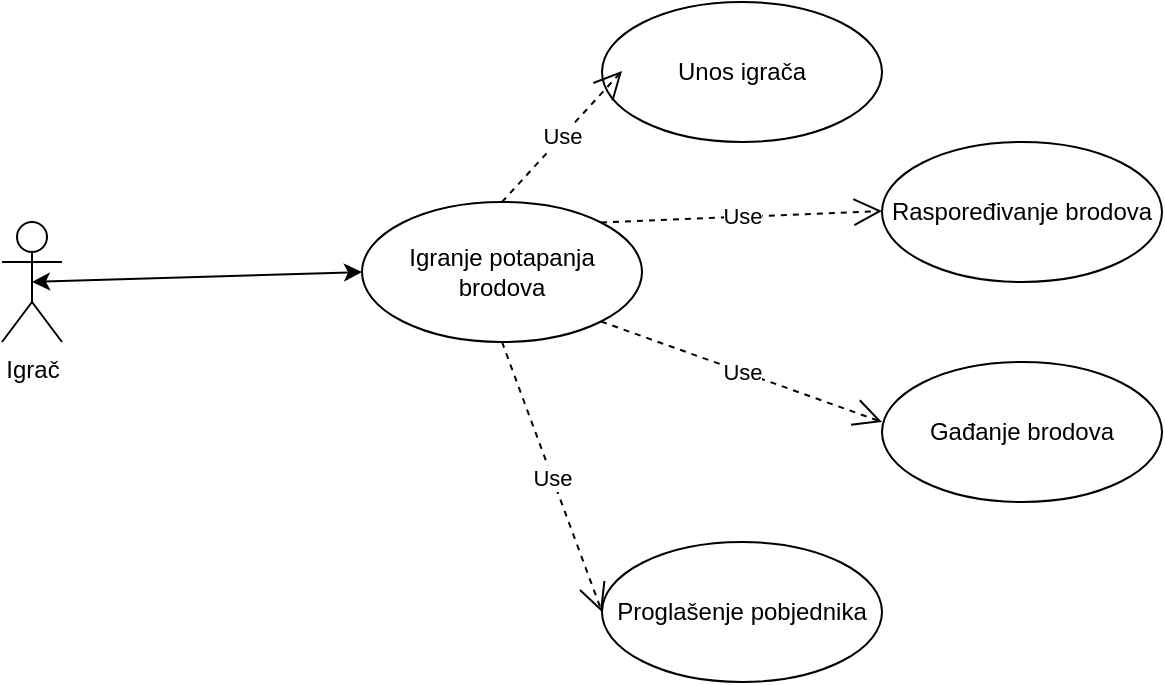 <mxfile version="14.1.9" type="github" pages="6">
  <diagram id="_6fq170l_UNTLEr8yAsa" name="UseCase:Igranje potapanja brodova">
    <mxGraphModel dx="1038" dy="580" grid="1" gridSize="10" guides="1" tooltips="1" connect="1" arrows="1" fold="1" page="1" pageScale="1" pageWidth="827" pageHeight="1169" math="0" shadow="0">
      <root>
        <mxCell id="0" />
        <mxCell id="1" parent="0" />
        <mxCell id="X9FTrpauw9Sq85jZie8o-1" value="Igrač" style="shape=umlActor;verticalLabelPosition=bottom;verticalAlign=top;html=1;outlineConnect=0;" parent="1" vertex="1">
          <mxGeometry x="80" y="120" width="30" height="60" as="geometry" />
        </mxCell>
        <mxCell id="X9FTrpauw9Sq85jZie8o-6" value="Igranje potapanja brodova" style="ellipse;whiteSpace=wrap;html=1;" parent="1" vertex="1">
          <mxGeometry x="260" y="110" width="140" height="70" as="geometry" />
        </mxCell>
        <mxCell id="X9FTrpauw9Sq85jZie8o-7" value="" style="endArrow=classic;startArrow=classic;html=1;exitX=0.5;exitY=0.5;exitDx=0;exitDy=0;exitPerimeter=0;entryX=0;entryY=0.5;entryDx=0;entryDy=0;" parent="1" source="X9FTrpauw9Sq85jZie8o-1" target="X9FTrpauw9Sq85jZie8o-6" edge="1">
          <mxGeometry width="50" height="50" relative="1" as="geometry">
            <mxPoint x="390" y="320" as="sourcePoint" />
            <mxPoint x="440" y="270" as="targetPoint" />
          </mxGeometry>
        </mxCell>
        <mxCell id="X9FTrpauw9Sq85jZie8o-8" value="Unos igrača&lt;span style=&quot;color: rgba(0 , 0 , 0 , 0) ; font-family: monospace ; font-size: 0px&quot;&gt;%3CmxGraphModel%3E%3Croot%3E%3CmxCell%20id%3D%220%22%2F%3E%3CmxCell%20id%3D%221%22%20parent%3D%220%22%2F%3E%3CmxCell%20id%3D%222%22%20value%3D%22Igranje%20potapanja%20bodova%22%20style%3D%22ellipse%3BwhiteSpace%3Dwrap%3Bhtml%3D1%3B%22%20vertex%3D%221%22%20parent%3D%221%22%3E%3CmxGeometry%20x%3D%22260%22%20y%3D%22110%22%20width%3D%22140%22%20height%3D%2270%22%20as%3D%22geometry%22%2F%3E%3C%2FmxCell%3E%3C%2Froot%3E%3C%2FmxGraphModel%3E&lt;/span&gt;" style="ellipse;whiteSpace=wrap;html=1;" parent="1" vertex="1">
          <mxGeometry x="380" y="10" width="140" height="70" as="geometry" />
        </mxCell>
        <mxCell id="X9FTrpauw9Sq85jZie8o-9" value="Raspoređivanje brodova&lt;span style=&quot;color: rgba(0 , 0 , 0 , 0) ; font-family: monospace ; font-size: 0px&quot;&gt;%3CmxGraphModel%3E%3Croot%3E%3CmxCell%20id%3D%220%22%2F%3E%3CmxCell%20id%3D%221%22%20parent%3D%220%22%2F%3E%3CmxCell%20id%3D%222%22%20value%3D%22Igranje%20potapanja%20bodova%22%20style%3D%22ellipse%3BwhiteSpace%3Dwrap%3Bhtml%3D1%3B%22%20vertex%3D%221%22%20parent%3D%221%22%3E%3CmxGeometry%20x%3D%22260%22%20y%3D%22110%22%20width%3D%22140%22%20height%3D%2270%22%20as%3D%22geometry%22%2F%3E%3C%2FmxCell%3E%3C%2Froot%3E%3C%2FmxGraphModel%3E&lt;/span&gt;" style="ellipse;whiteSpace=wrap;html=1;" parent="1" vertex="1">
          <mxGeometry x="520" y="80" width="140" height="70" as="geometry" />
        </mxCell>
        <mxCell id="X9FTrpauw9Sq85jZie8o-10" value="Gađanje brodova" style="ellipse;whiteSpace=wrap;html=1;" parent="1" vertex="1">
          <mxGeometry x="520" y="190" width="140" height="70" as="geometry" />
        </mxCell>
        <mxCell id="X9FTrpauw9Sq85jZie8o-11" value="Proglašenje pobjednika" style="ellipse;whiteSpace=wrap;html=1;" parent="1" vertex="1">
          <mxGeometry x="380" y="280" width="140" height="70" as="geometry" />
        </mxCell>
        <mxCell id="X9FTrpauw9Sq85jZie8o-12" value="Use" style="endArrow=open;endSize=12;dashed=1;html=1;exitX=0.5;exitY=1;exitDx=0;exitDy=0;entryX=0;entryY=0.5;entryDx=0;entryDy=0;" parent="1" source="X9FTrpauw9Sq85jZie8o-6" target="X9FTrpauw9Sq85jZie8o-11" edge="1">
          <mxGeometry width="160" relative="1" as="geometry">
            <mxPoint x="200" y="260" as="sourcePoint" />
            <mxPoint x="360" y="260" as="targetPoint" />
          </mxGeometry>
        </mxCell>
        <mxCell id="X9FTrpauw9Sq85jZie8o-14" value="Use" style="endArrow=open;endSize=12;dashed=1;html=1;exitX=0.5;exitY=0;exitDx=0;exitDy=0;" parent="1" source="X9FTrpauw9Sq85jZie8o-6" edge="1">
          <mxGeometry width="160" relative="1" as="geometry">
            <mxPoint x="230" y="44.5" as="sourcePoint" />
            <mxPoint x="390" y="44.5" as="targetPoint" />
          </mxGeometry>
        </mxCell>
        <mxCell id="X9FTrpauw9Sq85jZie8o-15" value="Use" style="endArrow=open;endSize=12;dashed=1;html=1;exitX=1;exitY=0;exitDx=0;exitDy=0;" parent="1" source="X9FTrpauw9Sq85jZie8o-6" edge="1">
          <mxGeometry width="160" relative="1" as="geometry">
            <mxPoint x="360" y="114.5" as="sourcePoint" />
            <mxPoint x="520" y="114.5" as="targetPoint" />
          </mxGeometry>
        </mxCell>
        <mxCell id="X9FTrpauw9Sq85jZie8o-16" value="Use" style="endArrow=open;endSize=12;dashed=1;html=1;exitX=1;exitY=1;exitDx=0;exitDy=0;" parent="1" source="X9FTrpauw9Sq85jZie8o-6" edge="1">
          <mxGeometry width="160" relative="1" as="geometry">
            <mxPoint x="360" y="220" as="sourcePoint" />
            <mxPoint x="520" y="220" as="targetPoint" />
          </mxGeometry>
        </mxCell>
      </root>
    </mxGraphModel>
  </diagram>
  <diagram id="Rs0sGWx0MR4FlPed3_t9" name="Activity: Igranje potapanja brodova">
    <mxGraphModel dx="1038" dy="580" grid="1" gridSize="10" guides="1" tooltips="1" connect="1" arrows="1" fold="1" page="1" pageScale="1" pageWidth="827" pageHeight="1169" math="0" shadow="0">
      <root>
        <mxCell id="9JtUEKH2HQr9pTNVLQUo-0" />
        <mxCell id="9JtUEKH2HQr9pTNVLQUo-1" parent="9JtUEKH2HQr9pTNVLQUo-0" />
        <mxCell id="WyER6WKlKvxL-8R68GmU-0" value="" style="ellipse;html=1;shape=startState;fillColor=#000000;strokeColor=#ff0000;" parent="9JtUEKH2HQr9pTNVLQUo-1" vertex="1">
          <mxGeometry x="360" y="70" width="30" height="30" as="geometry" />
        </mxCell>
        <mxCell id="WyER6WKlKvxL-8R68GmU-1" value="" style="edgeStyle=orthogonalEdgeStyle;html=1;verticalAlign=bottom;endArrow=open;endSize=8;strokeColor=#ff0000;" parent="9JtUEKH2HQr9pTNVLQUo-1" source="WyER6WKlKvxL-8R68GmU-0" edge="1">
          <mxGeometry relative="1" as="geometry">
            <mxPoint x="375" y="160" as="targetPoint" />
          </mxGeometry>
        </mxCell>
        <mxCell id="WyER6WKlKvxL-8R68GmU-2" value="Unos igrača&lt;span style=&quot;color: rgba(0 , 0 , 0 , 0) ; font-family: monospace ; font-size: 0px&quot;&gt;%3CmxGraphModel%3E%3Croot%3E%3CmxCell%20id%3D%220%22%2F%3E%3CmxCell%20id%3D%221%22%20parent%3D%220%22%2F%3E%3CmxCell%20id%3D%222%22%20value%3D%22Igranje%20potapanja%20bodova%22%20style%3D%22ellipse%3BwhiteSpace%3Dwrap%3Bhtml%3D1%3B%22%20vertex%3D%221%22%20parent%3D%221%22%3E%3CmxGeometry%20x%3D%22260%22%20y%3D%22110%22%20width%3D%22140%22%20height%3D%2270%22%20as%3D%22geometry%22%2F%3E%3C%2FmxCell%3E%3C%2Froot%3E%3C%2FmxGraphModel%3E&lt;/span&gt;&amp;nbsp;" style="rounded=1;whiteSpace=wrap;html=1;arcSize=40;fontColor=#000000;fillColor=#ffffc0;strokeColor=#ff0000;" parent="9JtUEKH2HQr9pTNVLQUo-1" vertex="1">
          <mxGeometry x="315" y="160" width="120" height="40" as="geometry" />
        </mxCell>
        <mxCell id="WyER6WKlKvxL-8R68GmU-3" value="" style="edgeStyle=orthogonalEdgeStyle;html=1;verticalAlign=bottom;endArrow=open;endSize=8;strokeColor=#ff0000;" parent="9JtUEKH2HQr9pTNVLQUo-1" source="WyER6WKlKvxL-8R68GmU-2" edge="1">
          <mxGeometry relative="1" as="geometry">
            <mxPoint x="375" y="260" as="targetPoint" />
          </mxGeometry>
        </mxCell>
        <mxCell id="WyER6WKlKvxL-8R68GmU-4" value="Raspoređivanje brodova&lt;span style=&quot;color: rgba(0 , 0 , 0 , 0) ; font-family: monospace ; font-size: 0px&quot;&gt;%3CmxGraphModel%3E%3Croot%3E%3CmxCell%20id%3D%220%22%2F%3E%3CmxCell%20id%3D%221%22%20parent%3D%220%22%2F%3E%3CmxCell%20id%3D%222%22%20value%3D%22Igranje%20potapanja%20bodova%22%20style%3D%22ellipse%3BwhiteSpace%3Dwrap%3Bhtml%3D1%3B%22%20vertex%3D%221%22%20parent%3D%221%22%3E%3CmxGeometry%20x%3D%22260%22%20y%3D%22110%22%20width%3D%22140%22%20height%3D%2270%22%20as%3D%22geometry%22%2F%3E%3C%2FmxCell%3E%3C%2Froot%3E%3C%2FmxGraphModel%3E&lt;/span&gt;" style="rounded=1;whiteSpace=wrap;html=1;arcSize=40;fontColor=#000000;fillColor=#ffffc0;strokeColor=#ff0000;" parent="9JtUEKH2HQr9pTNVLQUo-1" vertex="1">
          <mxGeometry x="315" y="260" width="120" height="40" as="geometry" />
        </mxCell>
        <mxCell id="WyER6WKlKvxL-8R68GmU-5" value="" style="edgeStyle=orthogonalEdgeStyle;html=1;verticalAlign=bottom;endArrow=open;endSize=8;strokeColor=#ff0000;" parent="9JtUEKH2HQr9pTNVLQUo-1" source="WyER6WKlKvxL-8R68GmU-4" edge="1">
          <mxGeometry relative="1" as="geometry">
            <mxPoint x="375" y="360" as="targetPoint" />
          </mxGeometry>
        </mxCell>
        <mxCell id="WyER6WKlKvxL-8R68GmU-6" value="Igrači imaju nepotopljene brodove" style="rhombus;whiteSpace=wrap;html=1;fillColor=#ffffc0;strokeColor=#ff0000;" parent="9JtUEKH2HQr9pTNVLQUo-1" vertex="1">
          <mxGeometry x="290" y="360" width="170" height="90" as="geometry" />
        </mxCell>
        <mxCell id="WyER6WKlKvxL-8R68GmU-7" value="no" style="edgeStyle=orthogonalEdgeStyle;html=1;align=left;verticalAlign=bottom;endArrow=open;endSize=8;strokeColor=#ff0000;" parent="9JtUEKH2HQr9pTNVLQUo-1" source="WyER6WKlKvxL-8R68GmU-6" edge="1">
          <mxGeometry x="-1" relative="1" as="geometry">
            <mxPoint x="570" y="530" as="targetPoint" />
          </mxGeometry>
        </mxCell>
        <mxCell id="WyER6WKlKvxL-8R68GmU-8" value="yes" style="edgeStyle=orthogonalEdgeStyle;html=1;align=left;verticalAlign=top;endArrow=open;endSize=8;strokeColor=#ff0000;" parent="9JtUEKH2HQr9pTNVLQUo-1" source="WyER6WKlKvxL-8R68GmU-6" edge="1">
          <mxGeometry x="-1" relative="1" as="geometry">
            <mxPoint x="375" y="520" as="targetPoint" />
          </mxGeometry>
        </mxCell>
        <mxCell id="WyER6WKlKvxL-8R68GmU-9" value="Gađanje brodova" style="rounded=1;whiteSpace=wrap;html=1;arcSize=40;fontColor=#000000;fillColor=#ffffc0;strokeColor=#ff0000;" parent="9JtUEKH2HQr9pTNVLQUo-1" vertex="1">
          <mxGeometry x="320" y="520" width="120" height="40" as="geometry" />
        </mxCell>
        <mxCell id="WyER6WKlKvxL-8R68GmU-10" value="" style="edgeStyle=orthogonalEdgeStyle;html=1;verticalAlign=bottom;endArrow=open;endSize=8;strokeColor=#ff0000;entryX=0;entryY=0.5;entryDx=0;entryDy=0;" parent="9JtUEKH2HQr9pTNVLQUo-1" source="WyER6WKlKvxL-8R68GmU-9" target="WyER6WKlKvxL-8R68GmU-6" edge="1">
          <mxGeometry relative="1" as="geometry">
            <mxPoint x="240" y="400" as="targetPoint" />
            <Array as="points">
              <mxPoint x="380" y="580" />
              <mxPoint x="200" y="580" />
              <mxPoint x="200" y="405" />
            </Array>
          </mxGeometry>
        </mxCell>
        <mxCell id="WyER6WKlKvxL-8R68GmU-11" value="Proglašenje pobjednika" style="rounded=1;whiteSpace=wrap;html=1;arcSize=40;fontColor=#000000;fillColor=#ffffc0;strokeColor=#ff0000;" parent="9JtUEKH2HQr9pTNVLQUo-1" vertex="1">
          <mxGeometry x="510" y="530" width="120" height="40" as="geometry" />
        </mxCell>
        <mxCell id="WyER6WKlKvxL-8R68GmU-12" value="" style="edgeStyle=orthogonalEdgeStyle;html=1;verticalAlign=bottom;endArrow=open;endSize=8;strokeColor=#ff0000;" parent="9JtUEKH2HQr9pTNVLQUo-1" source="WyER6WKlKvxL-8R68GmU-11" edge="1">
          <mxGeometry relative="1" as="geometry">
            <mxPoint x="570" y="630" as="targetPoint" />
          </mxGeometry>
        </mxCell>
        <mxCell id="WyER6WKlKvxL-8R68GmU-13" value="" style="ellipse;html=1;shape=endState;fillColor=#000000;strokeColor=#ff0000;" parent="9JtUEKH2HQr9pTNVLQUo-1" vertex="1">
          <mxGeometry x="555" y="630" width="30" height="30" as="geometry" />
        </mxCell>
      </root>
    </mxGraphModel>
  </diagram>
  <diagram id="_mE0Gat9z1YqofICLdKb" name="Activity: Unos igrača">
    <mxGraphModel dx="1038" dy="580" grid="1" gridSize="10" guides="1" tooltips="1" connect="1" arrows="1" fold="1" page="1" pageScale="1" pageWidth="827" pageHeight="1169" math="0" shadow="0">
      <root>
        <mxCell id="ocSYI3KIZju1cx2uxM8I-0" />
        <mxCell id="ocSYI3KIZju1cx2uxM8I-1" parent="ocSYI3KIZju1cx2uxM8I-0" />
        <mxCell id="ocSYI3KIZju1cx2uxM8I-2" value="" style="ellipse;html=1;shape=startState;fillColor=#000000;strokeColor=#ff0000;" parent="ocSYI3KIZju1cx2uxM8I-1" vertex="1">
          <mxGeometry x="370" y="100" width="30" height="30" as="geometry" />
        </mxCell>
        <mxCell id="ocSYI3KIZju1cx2uxM8I-3" value="" style="edgeStyle=orthogonalEdgeStyle;html=1;verticalAlign=bottom;endArrow=open;endSize=8;strokeColor=#ff0000;" parent="ocSYI3KIZju1cx2uxM8I-1" source="ocSYI3KIZju1cx2uxM8I-2" edge="1">
          <mxGeometry relative="1" as="geometry">
            <mxPoint x="385" y="190" as="targetPoint" />
          </mxGeometry>
        </mxCell>
        <mxCell id="ocSYI3KIZju1cx2uxM8I-4" value="Sustav prikaže unos imena" style="rounded=1;whiteSpace=wrap;html=1;arcSize=40;fontColor=#000000;fillColor=#ffffc0;strokeColor=#ff0000;" parent="ocSYI3KIZju1cx2uxM8I-1" vertex="1">
          <mxGeometry x="325" y="190" width="120" height="40" as="geometry" />
        </mxCell>
        <mxCell id="ocSYI3KIZju1cx2uxM8I-5" value="" style="edgeStyle=orthogonalEdgeStyle;html=1;verticalAlign=bottom;endArrow=open;endSize=8;strokeColor=#ff0000;" parent="ocSYI3KIZju1cx2uxM8I-1" source="ocSYI3KIZju1cx2uxM8I-4" edge="1">
          <mxGeometry relative="1" as="geometry">
            <mxPoint x="385" y="290" as="targetPoint" />
          </mxGeometry>
        </mxCell>
        <mxCell id="ocSYI3KIZju1cx2uxM8I-6" value="Igrač unese ime" style="rounded=1;whiteSpace=wrap;html=1;arcSize=40;fontColor=#000000;fillColor=#ffffc0;strokeColor=#ff0000;" parent="ocSYI3KIZju1cx2uxM8I-1" vertex="1">
          <mxGeometry x="330" y="290" width="120" height="40" as="geometry" />
        </mxCell>
        <mxCell id="ocSYI3KIZju1cx2uxM8I-7" value="" style="edgeStyle=orthogonalEdgeStyle;html=1;verticalAlign=bottom;endArrow=open;endSize=8;strokeColor=#ff0000;entryX=0.5;entryY=0;entryDx=0;entryDy=0;" parent="ocSYI3KIZju1cx2uxM8I-1" source="ocSYI3KIZju1cx2uxM8I-6" target="ocSYI3KIZju1cx2uxM8I-8" edge="1">
          <mxGeometry relative="1" as="geometry">
            <mxPoint x="390" y="380" as="targetPoint" />
          </mxGeometry>
        </mxCell>
        <mxCell id="ocSYI3KIZju1cx2uxM8I-8" value="Sustav provjeri valjanost imena" style="rounded=1;whiteSpace=wrap;html=1;arcSize=40;fontColor=#000000;fillColor=#ffffc0;strokeColor=#ff0000;" parent="ocSYI3KIZju1cx2uxM8I-1" vertex="1">
          <mxGeometry x="330" y="390" width="120" height="40" as="geometry" />
        </mxCell>
        <mxCell id="ocSYI3KIZju1cx2uxM8I-9" value="" style="edgeStyle=orthogonalEdgeStyle;html=1;verticalAlign=bottom;endArrow=open;endSize=8;strokeColor=#ff0000;entryX=0.5;entryY=0;entryDx=0;entryDy=0;" parent="ocSYI3KIZju1cx2uxM8I-1" source="ocSYI3KIZju1cx2uxM8I-8" target="ocSYI3KIZju1cx2uxM8I-10" edge="1">
          <mxGeometry relative="1" as="geometry">
            <mxPoint x="385" y="490" as="targetPoint" />
          </mxGeometry>
        </mxCell>
        <mxCell id="ocSYI3KIZju1cx2uxM8I-10" value="Uneseno valjano ime" style="rhombus;whiteSpace=wrap;html=1;fillColor=#ffffc0;strokeColor=#ff0000;" parent="ocSYI3KIZju1cx2uxM8I-1" vertex="1">
          <mxGeometry x="345" y="480" width="90" height="90" as="geometry" />
        </mxCell>
        <mxCell id="ocSYI3KIZju1cx2uxM8I-11" value="no" style="edgeStyle=orthogonalEdgeStyle;html=1;align=left;verticalAlign=bottom;endArrow=open;endSize=8;strokeColor=#ff0000;entryX=1;entryY=0.5;entryDx=0;entryDy=0;exitX=1;exitY=0.5;exitDx=0;exitDy=0;" parent="ocSYI3KIZju1cx2uxM8I-1" source="ocSYI3KIZju1cx2uxM8I-10" target="ocSYI3KIZju1cx2uxM8I-4" edge="1">
          <mxGeometry x="-1" relative="1" as="geometry">
            <mxPoint x="520" y="200" as="targetPoint" />
            <Array as="points">
              <mxPoint x="550" y="525" />
              <mxPoint x="550" y="210" />
            </Array>
          </mxGeometry>
        </mxCell>
        <mxCell id="ocSYI3KIZju1cx2uxM8I-12" value="yes" style="edgeStyle=orthogonalEdgeStyle;html=1;align=left;verticalAlign=top;endArrow=open;endSize=8;strokeColor=#ff0000;entryX=0.5;entryY=0;entryDx=0;entryDy=0;" parent="ocSYI3KIZju1cx2uxM8I-1" source="ocSYI3KIZju1cx2uxM8I-10" target="ocSYI3KIZju1cx2uxM8I-14" edge="1">
          <mxGeometry x="-1" relative="1" as="geometry">
            <mxPoint x="390" y="590" as="targetPoint" />
          </mxGeometry>
        </mxCell>
        <mxCell id="ocSYI3KIZju1cx2uxM8I-14" value="Sustav postavi korisnika s imenom za prvog igrača" style="rounded=1;whiteSpace=wrap;html=1;arcSize=40;fontColor=#000000;fillColor=#ffffc0;strokeColor=#ff0000;" parent="ocSYI3KIZju1cx2uxM8I-1" vertex="1">
          <mxGeometry x="330" y="620" width="120" height="40" as="geometry" />
        </mxCell>
        <mxCell id="ocSYI3KIZju1cx2uxM8I-15" value="" style="edgeStyle=orthogonalEdgeStyle;html=1;verticalAlign=bottom;endArrow=open;endSize=8;strokeColor=#ff0000;" parent="ocSYI3KIZju1cx2uxM8I-1" source="ocSYI3KIZju1cx2uxM8I-14" edge="1">
          <mxGeometry relative="1" as="geometry">
            <mxPoint x="390" y="720" as="targetPoint" />
          </mxGeometry>
        </mxCell>
        <mxCell id="ocSYI3KIZju1cx2uxM8I-16" value="Sustav postavi računalo za drugog igrača" style="rounded=1;whiteSpace=wrap;html=1;arcSize=40;fontColor=#000000;fillColor=#ffffc0;strokeColor=#ff0000;" parent="ocSYI3KIZju1cx2uxM8I-1" vertex="1">
          <mxGeometry x="330" y="720" width="120" height="40" as="geometry" />
        </mxCell>
        <mxCell id="ocSYI3KIZju1cx2uxM8I-17" value="" style="edgeStyle=orthogonalEdgeStyle;html=1;verticalAlign=bottom;endArrow=open;endSize=8;strokeColor=#ff0000;" parent="ocSYI3KIZju1cx2uxM8I-1" source="ocSYI3KIZju1cx2uxM8I-16" edge="1">
          <mxGeometry relative="1" as="geometry">
            <mxPoint x="390" y="820" as="targetPoint" />
          </mxGeometry>
        </mxCell>
        <mxCell id="ocSYI3KIZju1cx2uxM8I-18" value="" style="ellipse;html=1;shape=endState;fillColor=#000000;strokeColor=#ff0000;" parent="ocSYI3KIZju1cx2uxM8I-1" vertex="1">
          <mxGeometry x="375" y="820" width="30" height="30" as="geometry" />
        </mxCell>
      </root>
    </mxGraphModel>
  </diagram>
  <diagram id="i42zV5t7z0DlAsn9zdxP" name="Activity: Raspoređivanje brodova">
    <mxGraphModel dx="1038" dy="580" grid="1" gridSize="10" guides="1" tooltips="1" connect="1" arrows="1" fold="1" page="1" pageScale="1" pageWidth="850" pageHeight="1100" math="0" shadow="0">
      <root>
        <mxCell id="apERpVCSCKu2Zn8mHZ7R-0" />
        <mxCell id="apERpVCSCKu2Zn8mHZ7R-1" parent="apERpVCSCKu2Zn8mHZ7R-0" />
        <mxCell id="mzT_BcQpgGXY0Yv1gkW8-2" value="" style="ellipse;html=1;shape=startState;fillColor=#000000;strokeColor=#ff0000;" parent="apERpVCSCKu2Zn8mHZ7R-1" vertex="1">
          <mxGeometry x="410" y="60" width="30" height="30" as="geometry" />
        </mxCell>
        <mxCell id="mzT_BcQpgGXY0Yv1gkW8-3" value="" style="edgeStyle=orthogonalEdgeStyle;html=1;verticalAlign=bottom;endArrow=open;endSize=8;strokeColor=#ff0000;" parent="apERpVCSCKu2Zn8mHZ7R-1" source="mzT_BcQpgGXY0Yv1gkW8-2" target="mzT_BcQpgGXY0Yv1gkW8-4" edge="1">
          <mxGeometry relative="1" as="geometry">
            <mxPoint x="425" y="220" as="targetPoint" />
          </mxGeometry>
        </mxCell>
        <mxCell id="mzT_BcQpgGXY0Yv1gkW8-4" value="Prvi igrač rasporedi brodove" style="rounded=1;whiteSpace=wrap;html=1;arcSize=40;fontColor=#000000;fillColor=#ffffc0;strokeColor=#ff0000;" parent="apERpVCSCKu2Zn8mHZ7R-1" vertex="1">
          <mxGeometry x="365" y="160" width="120" height="40" as="geometry" />
        </mxCell>
        <mxCell id="mzT_BcQpgGXY0Yv1gkW8-5" value="" style="edgeStyle=orthogonalEdgeStyle;html=1;verticalAlign=bottom;endArrow=open;endSize=8;strokeColor=#ff0000;" parent="apERpVCSCKu2Zn8mHZ7R-1" source="mzT_BcQpgGXY0Yv1gkW8-4" target="mzT_BcQpgGXY0Yv1gkW8-6" edge="1">
          <mxGeometry relative="1" as="geometry">
            <mxPoint x="425" y="320" as="targetPoint" />
          </mxGeometry>
        </mxCell>
        <mxCell id="mzT_BcQpgGXY0Yv1gkW8-6" value="Drugi igrač rasporedi brodove" style="rounded=1;whiteSpace=wrap;html=1;arcSize=40;fontColor=#000000;fillColor=#ffffc0;strokeColor=#ff0000;" parent="apERpVCSCKu2Zn8mHZ7R-1" vertex="1">
          <mxGeometry x="365" y="280" width="120" height="40" as="geometry" />
        </mxCell>
        <mxCell id="mzT_BcQpgGXY0Yv1gkW8-7" value="" style="edgeStyle=orthogonalEdgeStyle;html=1;verticalAlign=bottom;endArrow=open;endSize=8;strokeColor=#ff0000;" parent="apERpVCSCKu2Zn8mHZ7R-1" source="mzT_BcQpgGXY0Yv1gkW8-6" target="mzT_BcQpgGXY0Yv1gkW8-8" edge="1">
          <mxGeometry relative="1" as="geometry">
            <mxPoint x="425" y="420" as="targetPoint" />
          </mxGeometry>
        </mxCell>
        <mxCell id="mzT_BcQpgGXY0Yv1gkW8-8" value="Igra postavi prvog igrača za gađanje" style="rounded=1;whiteSpace=wrap;html=1;arcSize=40;fontColor=#000000;fillColor=#ffffc0;strokeColor=#ff0000;" parent="apERpVCSCKu2Zn8mHZ7R-1" vertex="1">
          <mxGeometry x="365" y="400" width="120" height="40" as="geometry" />
        </mxCell>
        <mxCell id="mzT_BcQpgGXY0Yv1gkW8-9" value="" style="edgeStyle=orthogonalEdgeStyle;html=1;verticalAlign=bottom;endArrow=open;endSize=8;strokeColor=#ff0000;" parent="apERpVCSCKu2Zn8mHZ7R-1" source="mzT_BcQpgGXY0Yv1gkW8-8" edge="1">
          <mxGeometry relative="1" as="geometry">
            <mxPoint x="425" y="520" as="targetPoint" />
          </mxGeometry>
        </mxCell>
        <mxCell id="mzT_BcQpgGXY0Yv1gkW8-10" value="" style="ellipse;html=1;shape=endState;fillColor=#000000;strokeColor=#ff0000;" parent="apERpVCSCKu2Zn8mHZ7R-1" vertex="1">
          <mxGeometry x="410" y="520" width="30" height="30" as="geometry" />
        </mxCell>
      </root>
    </mxGraphModel>
  </diagram>
  <diagram id="Vq4a_JPAsvXUs6rB26hr" name="Activity: Gađanje brodova">
    <mxGraphModel dx="1038" dy="580" grid="1" gridSize="10" guides="1" tooltips="1" connect="1" arrows="1" fold="1" page="1" pageScale="1" pageWidth="850" pageHeight="1100" math="0" shadow="0">
      <root>
        <mxCell id="snWAESu3wQaQj8bQ94sy-0" />
        <mxCell id="snWAESu3wQaQj8bQ94sy-1" parent="snWAESu3wQaQj8bQ94sy-0" />
        <mxCell id="Ke5oQZ8hBNEsc8_kaOY3-0" value="" style="ellipse;html=1;shape=startState;fillColor=#000000;strokeColor=#ff0000;" parent="snWAESu3wQaQj8bQ94sy-1" vertex="1">
          <mxGeometry x="385" y="30" width="30" height="30" as="geometry" />
        </mxCell>
        <mxCell id="Ke5oQZ8hBNEsc8_kaOY3-1" value="" style="edgeStyle=orthogonalEdgeStyle;html=1;verticalAlign=bottom;endArrow=open;endSize=8;strokeColor=#ff0000;" parent="snWAESu3wQaQj8bQ94sy-1" source="Ke5oQZ8hBNEsc8_kaOY3-0" target="Ke5oQZ8hBNEsc8_kaOY3-2" edge="1">
          <mxGeometry relative="1" as="geometry">
            <mxPoint x="415" y="120" as="targetPoint" />
          </mxGeometry>
        </mxCell>
        <mxCell id="Ke5oQZ8hBNEsc8_kaOY3-2" value="Igra provjeri vrstu igrača" style="rounded=1;whiteSpace=wrap;html=1;arcSize=40;fontColor=#000000;fillColor=#ffffc0;strokeColor=#ff0000;" parent="snWAESu3wQaQj8bQ94sy-1" vertex="1">
          <mxGeometry x="340" y="120" width="120" height="40" as="geometry" />
        </mxCell>
        <mxCell id="Ke5oQZ8hBNEsc8_kaOY3-3" value="" style="edgeStyle=orthogonalEdgeStyle;html=1;verticalAlign=bottom;endArrow=open;endSize=8;strokeColor=#ff0000;" parent="snWAESu3wQaQj8bQ94sy-1" source="Ke5oQZ8hBNEsc8_kaOY3-2" target="Ke5oQZ8hBNEsc8_kaOY3-4" edge="1">
          <mxGeometry relative="1" as="geometry">
            <mxPoint x="415" y="220" as="targetPoint" />
          </mxGeometry>
        </mxCell>
        <mxCell id="Ke5oQZ8hBNEsc8_kaOY3-4" value="" style="rhombus;whiteSpace=wrap;html=1;fillColor=#ffffc0;strokeColor=#ff0000;" parent="snWAESu3wQaQj8bQ94sy-1" vertex="1">
          <mxGeometry x="360" y="200" width="80" height="40" as="geometry" />
        </mxCell>
        <mxCell id="Ke5oQZ8hBNEsc8_kaOY3-5" value="Gađa računalo" style="edgeStyle=orthogonalEdgeStyle;html=1;align=left;verticalAlign=bottom;endArrow=open;endSize=8;strokeColor=#ff0000;" parent="snWAESu3wQaQj8bQ94sy-1" source="Ke5oQZ8hBNEsc8_kaOY3-4" target="Ke5oQZ8hBNEsc8_kaOY3-18" edge="1">
          <mxGeometry x="-1" y="14" relative="1" as="geometry">
            <mxPoint x="530" y="220" as="targetPoint" />
            <mxPoint x="-10" y="4" as="offset" />
          </mxGeometry>
        </mxCell>
        <mxCell id="Ke5oQZ8hBNEsc8_kaOY3-6" value="Gađa čovjek" style="edgeStyle=orthogonalEdgeStyle;html=1;align=left;verticalAlign=top;endArrow=open;endSize=8;strokeColor=#ff0000;" parent="snWAESu3wQaQj8bQ94sy-1" source="Ke5oQZ8hBNEsc8_kaOY3-4" target="Ke5oQZ8hBNEsc8_kaOY3-7" edge="1">
          <mxGeometry x="0.333" y="-30" relative="1" as="geometry">
            <mxPoint x="280" y="220" as="targetPoint" />
            <Array as="points">
              <mxPoint x="240" y="220" />
            </Array>
            <mxPoint as="offset" />
          </mxGeometry>
        </mxCell>
        <mxCell id="Ke5oQZ8hBNEsc8_kaOY3-7" value="Igra prikaže tablu za gađanje" style="rounded=1;whiteSpace=wrap;html=1;arcSize=40;fontColor=#000000;fillColor=#ffffc0;strokeColor=#ff0000;" parent="snWAESu3wQaQj8bQ94sy-1" vertex="1">
          <mxGeometry x="180" y="250" width="120" height="40" as="geometry" />
        </mxCell>
        <mxCell id="Ke5oQZ8hBNEsc8_kaOY3-8" value="" style="edgeStyle=orthogonalEdgeStyle;html=1;verticalAlign=bottom;endArrow=open;endSize=8;strokeColor=#ff0000;" parent="snWAESu3wQaQj8bQ94sy-1" source="Ke5oQZ8hBNEsc8_kaOY3-7" target="Ke5oQZ8hBNEsc8_kaOY3-9" edge="1">
          <mxGeometry relative="1" as="geometry">
            <mxPoint x="240" y="350" as="targetPoint" />
          </mxGeometry>
        </mxCell>
        <mxCell id="Ke5oQZ8hBNEsc8_kaOY3-9" value="Igrač bira polje koje gađa" style="rounded=1;whiteSpace=wrap;html=1;arcSize=40;fontColor=#000000;fillColor=#ffffc0;strokeColor=#ff0000;" parent="snWAESu3wQaQj8bQ94sy-1" vertex="1">
          <mxGeometry x="180" y="350" width="120" height="40" as="geometry" />
        </mxCell>
        <mxCell id="Ke5oQZ8hBNEsc8_kaOY3-10" value="" style="edgeStyle=orthogonalEdgeStyle;html=1;verticalAlign=bottom;endArrow=open;endSize=8;strokeColor=#ff0000;" parent="snWAESu3wQaQj8bQ94sy-1" source="Ke5oQZ8hBNEsc8_kaOY3-9" target="Ke5oQZ8hBNEsc8_kaOY3-11" edge="1">
          <mxGeometry relative="1" as="geometry">
            <mxPoint x="240" y="450" as="targetPoint" />
            <Array as="points">
              <mxPoint x="240" y="470" />
            </Array>
          </mxGeometry>
        </mxCell>
        <mxCell id="Ke5oQZ8hBNEsc8_kaOY3-11" value="Igra provjeri pogođenost polja" style="rounded=1;whiteSpace=wrap;html=1;arcSize=40;fontColor=#000000;fillColor=#ffffc0;strokeColor=#ff0000;" parent="snWAESu3wQaQj8bQ94sy-1" vertex="1">
          <mxGeometry x="340" y="450" width="120" height="40" as="geometry" />
        </mxCell>
        <mxCell id="Ke5oQZ8hBNEsc8_kaOY3-12" value="" style="edgeStyle=orthogonalEdgeStyle;html=1;verticalAlign=bottom;endArrow=open;endSize=8;strokeColor=#ff0000;" parent="snWAESu3wQaQj8bQ94sy-1" source="Ke5oQZ8hBNEsc8_kaOY3-11" target="Ke5oQZ8hBNEsc8_kaOY3-13" edge="1">
          <mxGeometry relative="1" as="geometry">
            <mxPoint x="240" y="550" as="targetPoint" />
          </mxGeometry>
        </mxCell>
        <mxCell id="Ke5oQZ8hBNEsc8_kaOY3-13" value="" style="rhombus;whiteSpace=wrap;html=1;fillColor=#ffffc0;strokeColor=#ff0000;" parent="snWAESu3wQaQj8bQ94sy-1" vertex="1">
          <mxGeometry x="360" y="560" width="80" height="40" as="geometry" />
        </mxCell>
        <mxCell id="Ke5oQZ8hBNEsc8_kaOY3-14" value="Nije pogođeno" style="edgeStyle=orthogonalEdgeStyle;html=1;align=left;verticalAlign=bottom;endArrow=open;endSize=8;strokeColor=#ff0000;" parent="snWAESu3wQaQj8bQ94sy-1" source="Ke5oQZ8hBNEsc8_kaOY3-13" target="Ke5oQZ8hBNEsc8_kaOY3-23" edge="1">
          <mxGeometry x="-0.833" relative="1" as="geometry">
            <mxPoint x="560" y="580" as="targetPoint" />
            <mxPoint as="offset" />
          </mxGeometry>
        </mxCell>
        <mxCell id="Ke5oQZ8hBNEsc8_kaOY3-15" value="Pogođeno" style="edgeStyle=orthogonalEdgeStyle;html=1;align=left;verticalAlign=top;endArrow=open;endSize=8;strokeColor=#ff0000;" parent="snWAESu3wQaQj8bQ94sy-1" source="Ke5oQZ8hBNEsc8_kaOY3-13" target="Ke5oQZ8hBNEsc8_kaOY3-27" edge="1">
          <mxGeometry x="0.429" y="-20" relative="1" as="geometry">
            <mxPoint x="230" y="580" as="targetPoint" />
            <Array as="points">
              <mxPoint x="240" y="580" />
            </Array>
            <mxPoint as="offset" />
          </mxGeometry>
        </mxCell>
        <mxCell id="Ke5oQZ8hBNEsc8_kaOY3-18" value="Igra prikaže tablu za gađanje" style="rounded=1;whiteSpace=wrap;html=1;arcSize=40;fontColor=#000000;fillColor=#ffffc0;strokeColor=#ff0000;" parent="snWAESu3wQaQj8bQ94sy-1" vertex="1">
          <mxGeometry x="500" y="250" width="120" height="40" as="geometry" />
        </mxCell>
        <mxCell id="Ke5oQZ8hBNEsc8_kaOY3-19" value="" style="edgeStyle=orthogonalEdgeStyle;html=1;verticalAlign=bottom;endArrow=open;endSize=8;strokeColor=#ff0000;" parent="snWAESu3wQaQj8bQ94sy-1" source="Ke5oQZ8hBNEsc8_kaOY3-18" target="Ke5oQZ8hBNEsc8_kaOY3-20" edge="1">
          <mxGeometry relative="1" as="geometry">
            <mxPoint x="540" y="350" as="targetPoint" />
          </mxGeometry>
        </mxCell>
        <mxCell id="Ke5oQZ8hBNEsc8_kaOY3-20" value="Igra odabere polje za gađanje" style="rounded=1;whiteSpace=wrap;html=1;arcSize=40;fontColor=#000000;fillColor=#ffffc0;strokeColor=#ff0000;" parent="snWAESu3wQaQj8bQ94sy-1" vertex="1">
          <mxGeometry x="500" y="350" width="120" height="40" as="geometry" />
        </mxCell>
        <mxCell id="Ke5oQZ8hBNEsc8_kaOY3-21" value="" style="edgeStyle=orthogonalEdgeStyle;html=1;verticalAlign=bottom;endArrow=open;endSize=8;strokeColor=#ff0000;entryX=1;entryY=0.5;entryDx=0;entryDy=0;" parent="snWAESu3wQaQj8bQ94sy-1" source="Ke5oQZ8hBNEsc8_kaOY3-20" target="Ke5oQZ8hBNEsc8_kaOY3-11" edge="1">
          <mxGeometry relative="1" as="geometry">
            <mxPoint x="580" y="490" as="targetPoint" />
            <Array as="points">
              <mxPoint x="560" y="470" />
            </Array>
          </mxGeometry>
        </mxCell>
        <mxCell id="Ke5oQZ8hBNEsc8_kaOY3-23" value="Igra postavi drugog igrača da gađanje" style="rounded=1;whiteSpace=wrap;html=1;arcSize=40;fontColor=#000000;fillColor=#ffffc0;strokeColor=#ff0000;" parent="snWAESu3wQaQj8bQ94sy-1" vertex="1">
          <mxGeometry x="540" y="560" width="120" height="40" as="geometry" />
        </mxCell>
        <mxCell id="Ke5oQZ8hBNEsc8_kaOY3-24" value="" style="edgeStyle=orthogonalEdgeStyle;html=1;verticalAlign=bottom;endArrow=open;endSize=8;strokeColor=#ff0000;" parent="snWAESu3wQaQj8bQ94sy-1" source="Ke5oQZ8hBNEsc8_kaOY3-23" target="Ke5oQZ8hBNEsc8_kaOY3-2" edge="1">
          <mxGeometry relative="1" as="geometry">
            <mxPoint x="680" y="140" as="targetPoint" />
            <Array as="points">
              <mxPoint x="720" y="580" />
              <mxPoint x="720" y="140" />
            </Array>
          </mxGeometry>
        </mxCell>
        <mxCell id="Ke5oQZ8hBNEsc8_kaOY3-27" value="Igra provjeri je li brod potopljen" style="rounded=1;whiteSpace=wrap;html=1;arcSize=40;fontColor=#000000;fillColor=#ffffc0;strokeColor=#ff0000;" parent="snWAESu3wQaQj8bQ94sy-1" vertex="1">
          <mxGeometry x="180" y="620" width="120" height="40" as="geometry" />
        </mxCell>
        <mxCell id="Ke5oQZ8hBNEsc8_kaOY3-28" value="" style="edgeStyle=orthogonalEdgeStyle;html=1;verticalAlign=bottom;endArrow=open;endSize=8;strokeColor=#ff0000;" parent="snWAESu3wQaQj8bQ94sy-1" source="Ke5oQZ8hBNEsc8_kaOY3-27" target="Ke5oQZ8hBNEsc8_kaOY3-29" edge="1">
          <mxGeometry relative="1" as="geometry">
            <mxPoint x="240" y="720" as="targetPoint" />
          </mxGeometry>
        </mxCell>
        <mxCell id="Ke5oQZ8hBNEsc8_kaOY3-29" value="Igra javi informaciju o potopljenosti broda" style="rounded=1;whiteSpace=wrap;html=1;arcSize=40;fontColor=#000000;fillColor=#ffffc0;strokeColor=#ff0000;" parent="snWAESu3wQaQj8bQ94sy-1" vertex="1">
          <mxGeometry x="180" y="700" width="120" height="40" as="geometry" />
        </mxCell>
        <mxCell id="Ke5oQZ8hBNEsc8_kaOY3-30" value="" style="edgeStyle=orthogonalEdgeStyle;html=1;verticalAlign=bottom;endArrow=open;endSize=8;strokeColor=#ff0000;" parent="snWAESu3wQaQj8bQ94sy-1" source="Ke5oQZ8hBNEsc8_kaOY3-29" target="Ke5oQZ8hBNEsc8_kaOY3-31" edge="1">
          <mxGeometry relative="1" as="geometry">
            <mxPoint x="240" y="820" as="targetPoint" />
          </mxGeometry>
        </mxCell>
        <mxCell id="Ke5oQZ8hBNEsc8_kaOY3-31" value="Igra provjerava je li ostalo nepogođenih polja brodova" style="rounded=1;whiteSpace=wrap;html=1;arcSize=40;fontColor=#000000;fillColor=#ffffc0;strokeColor=#ff0000;" parent="snWAESu3wQaQj8bQ94sy-1" vertex="1">
          <mxGeometry x="180" y="780" width="120" height="40" as="geometry" />
        </mxCell>
        <mxCell id="Ke5oQZ8hBNEsc8_kaOY3-34" value="Nije" style="edgeStyle=orthogonalEdgeStyle;html=1;align=left;verticalAlign=bottom;endArrow=open;endSize=8;strokeColor=#ff0000;" parent="snWAESu3wQaQj8bQ94sy-1" source="Ke5oQZ8hBNEsc8_kaOY3-33" target="Ke5oQZ8hBNEsc8_kaOY3-38" edge="1">
          <mxGeometry x="-1" relative="1" as="geometry">
            <mxPoint x="380" y="940" as="targetPoint" />
          </mxGeometry>
        </mxCell>
        <mxCell id="Ke5oQZ8hBNEsc8_kaOY3-35" value="Je" style="edgeStyle=orthogonalEdgeStyle;html=1;align=left;verticalAlign=top;endArrow=open;endSize=8;strokeColor=#ff0000;entryX=0;entryY=0.5;entryDx=0;entryDy=0;" parent="snWAESu3wQaQj8bQ94sy-1" source="Ke5oQZ8hBNEsc8_kaOY3-33" target="Ke5oQZ8hBNEsc8_kaOY3-2" edge="1">
          <mxGeometry x="-0.963" y="-20" relative="1" as="geometry">
            <mxPoint x="110" y="140" as="targetPoint" />
            <Array as="points">
              <mxPoint x="110" y="890" />
              <mxPoint x="110" y="140" />
            </Array>
            <mxPoint as="offset" />
          </mxGeometry>
        </mxCell>
        <mxCell id="Ke5oQZ8hBNEsc8_kaOY3-33" value="" style="rhombus;whiteSpace=wrap;html=1;fillColor=#ffffc0;strokeColor=#ff0000;" parent="snWAESu3wQaQj8bQ94sy-1" vertex="1">
          <mxGeometry x="200" y="870" width="80" height="40" as="geometry" />
        </mxCell>
        <mxCell id="Ke5oQZ8hBNEsc8_kaOY3-36" value="" style="edgeStyle=orthogonalEdgeStyle;html=1;verticalAlign=bottom;endArrow=open;endSize=8;strokeColor=#ff0000;" parent="snWAESu3wQaQj8bQ94sy-1" source="Ke5oQZ8hBNEsc8_kaOY3-31" target="Ke5oQZ8hBNEsc8_kaOY3-33" edge="1">
          <mxGeometry relative="1" as="geometry">
            <mxPoint x="240" y="920" as="targetPoint" />
            <mxPoint x="240" y="820" as="sourcePoint" />
          </mxGeometry>
        </mxCell>
        <mxCell id="Ke5oQZ8hBNEsc8_kaOY3-38" value="" style="ellipse;html=1;shape=endState;fillColor=#000000;strokeColor=#ff0000;" parent="snWAESu3wQaQj8bQ94sy-1" vertex="1">
          <mxGeometry x="385" y="940" width="30" height="30" as="geometry" />
        </mxCell>
      </root>
    </mxGraphModel>
  </diagram>
  <diagram id="b9i66wF3J6dN92FWZ2AU" name="Activity: Proglašenje pobjednika">
    <mxGraphModel dx="1038" dy="580" grid="1" gridSize="10" guides="1" tooltips="1" connect="1" arrows="1" fold="1" page="1" pageScale="1" pageWidth="850" pageHeight="1100" math="0" shadow="0">
      <root>
        <mxCell id="6dMO4nUxJzyiBfLNcqeT-0" />
        <mxCell id="6dMO4nUxJzyiBfLNcqeT-1" parent="6dMO4nUxJzyiBfLNcqeT-0" />
        <mxCell id="LbSaMCn_hOqtUG23K3pX-0" style="edgeStyle=orthogonalEdgeStyle;rounded=0;orthogonalLoop=1;jettySize=auto;html=1;entryX=0.5;entryY=0;entryDx=0;entryDy=0;strokeColor=#FF0000;" edge="1" parent="6dMO4nUxJzyiBfLNcqeT-1" source="NFOSQf0KrIH3t1jOpBsD-2" target="e2TLv1ZQYMw3QHAv50OM-0">
          <mxGeometry relative="1" as="geometry" />
        </mxCell>
        <mxCell id="NFOSQf0KrIH3t1jOpBsD-2" value="Igra provjeri koji je igrač potopio sve brodove" style="rounded=1;whiteSpace=wrap;html=1;arcSize=40;fontColor=#000000;fillColor=#ffffc0;strokeColor=#ff0000;" vertex="1" parent="6dMO4nUxJzyiBfLNcqeT-1">
          <mxGeometry x="310" y="120" width="120" height="40" as="geometry" />
        </mxCell>
        <mxCell id="o-hJHxvRnkN7p-PyMUTh-3" value="kada je prvi igrač potopio sve brodove" style="edgeStyle=orthogonalEdgeStyle;rounded=0;orthogonalLoop=1;jettySize=auto;html=1;strokeColor=#FF0000;" edge="1" parent="6dMO4nUxJzyiBfLNcqeT-1" source="e2TLv1ZQYMw3QHAv50OM-0" target="LbSaMCn_hOqtUG23K3pX-4">
          <mxGeometry x="-0.388" y="-10" relative="1" as="geometry">
            <mxPoint x="80" y="340" as="targetPoint" />
            <mxPoint as="offset" />
          </mxGeometry>
        </mxCell>
        <mxCell id="o-hJHxvRnkN7p-PyMUTh-4" value="kada je drugi igrač potopio sve brodove" style="edgeStyle=orthogonalEdgeStyle;rounded=0;orthogonalLoop=1;jettySize=auto;html=1;strokeColor=#FF0000;entryX=0.5;entryY=0;entryDx=0;entryDy=0;" edge="1" parent="6dMO4nUxJzyiBfLNcqeT-1" source="e2TLv1ZQYMw3QHAv50OM-0" target="o-hJHxvRnkN7p-PyMUTh-5">
          <mxGeometry x="-0.278" y="10" relative="1" as="geometry">
            <mxPoint x="450" y="240" as="targetPoint" />
            <mxPoint as="offset" />
          </mxGeometry>
        </mxCell>
        <mxCell id="e2TLv1ZQYMw3QHAv50OM-0" value="" style="rhombus;whiteSpace=wrap;html=1;fillColor=#ffffc0;strokeColor=#ff0000;" vertex="1" parent="6dMO4nUxJzyiBfLNcqeT-1">
          <mxGeometry x="330" y="220" width="80" height="40" as="geometry" />
        </mxCell>
        <mxCell id="LbSaMCn_hOqtUG23K3pX-9" style="edgeStyle=orthogonalEdgeStyle;rounded=0;orthogonalLoop=1;jettySize=auto;html=1;entryX=1;entryY=0.5;entryDx=0;entryDy=0;strokeColor=#FF0000;" edge="1" parent="6dMO4nUxJzyiBfLNcqeT-1" source="o-hJHxvRnkN7p-PyMUTh-5" target="LbSaMCn_hOqtUG23K3pX-5">
          <mxGeometry relative="1" as="geometry" />
        </mxCell>
        <mxCell id="o-hJHxvRnkN7p-PyMUTh-5" value="Igra pokaže poruku da je drugi igrač pobjednik" style="rounded=1;whiteSpace=wrap;html=1;arcSize=40;fontColor=#000000;fillColor=#ffffc0;strokeColor=#ff0000;" vertex="1" parent="6dMO4nUxJzyiBfLNcqeT-1">
          <mxGeometry x="620" y="330" width="120" height="40" as="geometry" />
        </mxCell>
        <mxCell id="LbSaMCn_hOqtUG23K3pX-3" style="edgeStyle=orthogonalEdgeStyle;rounded=0;orthogonalLoop=1;jettySize=auto;html=1;exitX=0.5;exitY=1;exitDx=0;exitDy=0;entryX=0.5;entryY=0;entryDx=0;entryDy=0;strokeColor=#FF0000;" edge="1" parent="6dMO4nUxJzyiBfLNcqeT-1" source="LbSaMCn_hOqtUG23K3pX-1" target="NFOSQf0KrIH3t1jOpBsD-2">
          <mxGeometry relative="1" as="geometry" />
        </mxCell>
        <mxCell id="LbSaMCn_hOqtUG23K3pX-1" value="" style="ellipse;html=1;shape=startState;fillColor=#000000;strokeColor=#ff0000;" vertex="1" parent="6dMO4nUxJzyiBfLNcqeT-1">
          <mxGeometry x="355" y="20" width="30" height="30" as="geometry" />
        </mxCell>
        <mxCell id="LbSaMCn_hOqtUG23K3pX-8" style="edgeStyle=orthogonalEdgeStyle;rounded=0;orthogonalLoop=1;jettySize=auto;html=1;entryX=0;entryY=0.5;entryDx=0;entryDy=0;strokeColor=#FF0000;" edge="1" parent="6dMO4nUxJzyiBfLNcqeT-1" source="LbSaMCn_hOqtUG23K3pX-4" target="LbSaMCn_hOqtUG23K3pX-5">
          <mxGeometry relative="1" as="geometry" />
        </mxCell>
        <mxCell id="LbSaMCn_hOqtUG23K3pX-4" value="Igra pokaže poruku da je prvi igrač pobjednik" style="rounded=1;whiteSpace=wrap;html=1;arcSize=40;fontColor=#000000;fillColor=#ffffc0;strokeColor=#ff0000;" vertex="1" parent="6dMO4nUxJzyiBfLNcqeT-1">
          <mxGeometry x="20" y="330" width="120" height="40" as="geometry" />
        </mxCell>
        <mxCell id="LbSaMCn_hOqtUG23K3pX-5" value="" style="ellipse;html=1;shape=endState;fillColor=#000000;strokeColor=#ff0000;" vertex="1" parent="6dMO4nUxJzyiBfLNcqeT-1">
          <mxGeometry x="355" y="500" width="30" height="30" as="geometry" />
        </mxCell>
      </root>
    </mxGraphModel>
  </diagram>
</mxfile>
